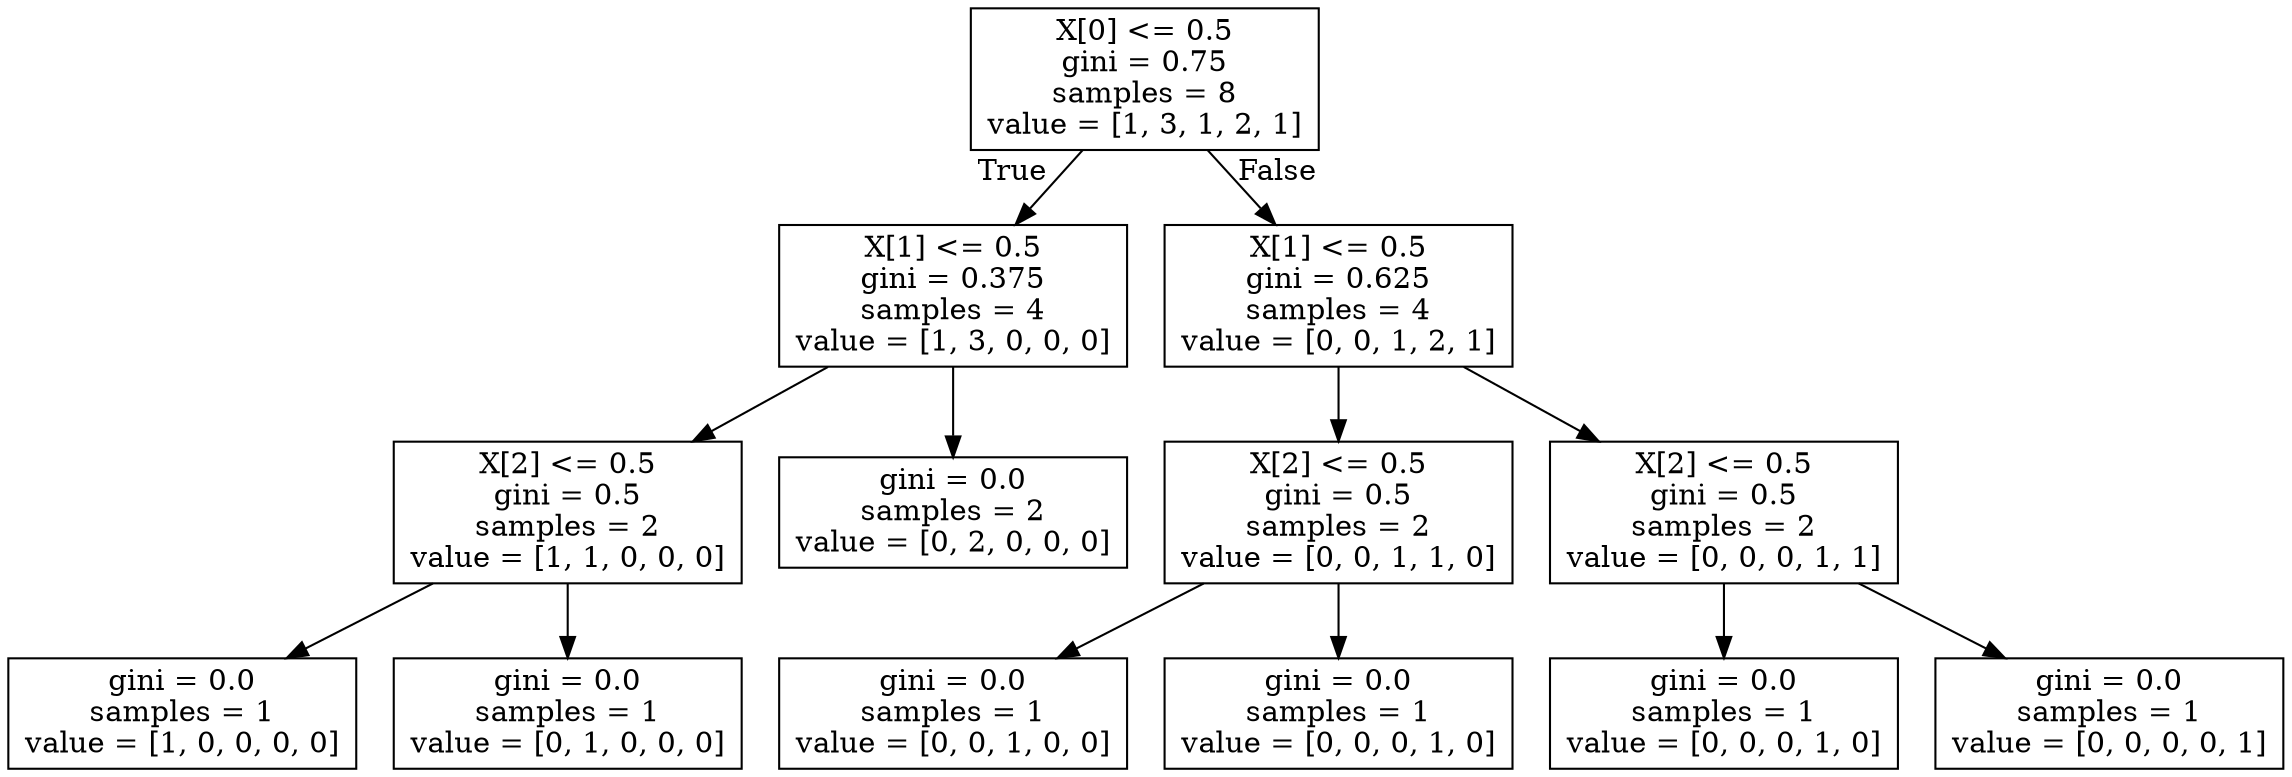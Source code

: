 digraph Tree {
node [shape=box] ;
0 [label="X[0] <= 0.5\ngini = 0.75\nsamples = 8\nvalue = [1, 3, 1, 2, 1]"] ;
1 [label="X[1] <= 0.5\ngini = 0.375\nsamples = 4\nvalue = [1, 3, 0, 0, 0]"] ;
0 -> 1 [labeldistance=2.5, labelangle=45, headlabel="True"] ;
2 [label="X[2] <= 0.5\ngini = 0.5\nsamples = 2\nvalue = [1, 1, 0, 0, 0]"] ;
1 -> 2 ;
3 [label="gini = 0.0\nsamples = 1\nvalue = [1, 0, 0, 0, 0]"] ;
2 -> 3 ;
4 [label="gini = 0.0\nsamples = 1\nvalue = [0, 1, 0, 0, 0]"] ;
2 -> 4 ;
5 [label="gini = 0.0\nsamples = 2\nvalue = [0, 2, 0, 0, 0]"] ;
1 -> 5 ;
6 [label="X[1] <= 0.5\ngini = 0.625\nsamples = 4\nvalue = [0, 0, 1, 2, 1]"] ;
0 -> 6 [labeldistance=2.5, labelangle=-45, headlabel="False"] ;
7 [label="X[2] <= 0.5\ngini = 0.5\nsamples = 2\nvalue = [0, 0, 1, 1, 0]"] ;
6 -> 7 ;
8 [label="gini = 0.0\nsamples = 1\nvalue = [0, 0, 1, 0, 0]"] ;
7 -> 8 ;
9 [label="gini = 0.0\nsamples = 1\nvalue = [0, 0, 0, 1, 0]"] ;
7 -> 9 ;
10 [label="X[2] <= 0.5\ngini = 0.5\nsamples = 2\nvalue = [0, 0, 0, 1, 1]"] ;
6 -> 10 ;
11 [label="gini = 0.0\nsamples = 1\nvalue = [0, 0, 0, 1, 0]"] ;
10 -> 11 ;
12 [label="gini = 0.0\nsamples = 1\nvalue = [0, 0, 0, 0, 1]"] ;
10 -> 12 ;
}